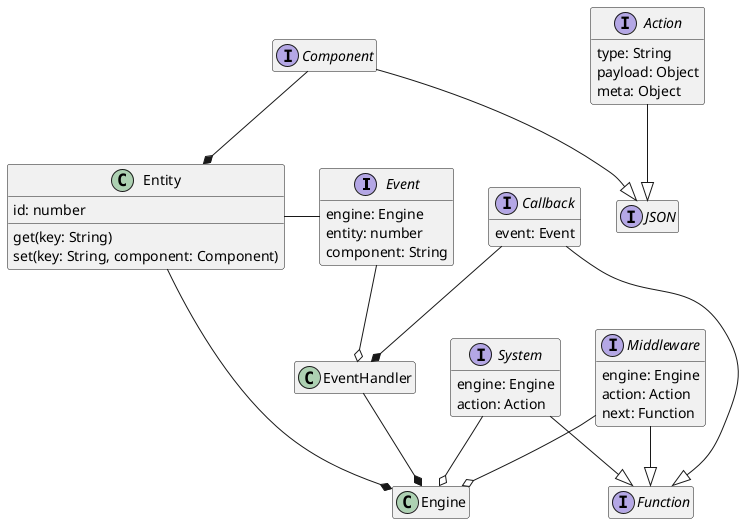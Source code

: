@startuml

hide empty fields
hide empty methods

interface Event {
  ' EventHandler collects changes to the components and issues events
  ' only once for single thing. This schema should be changed if that happens.
  ' But first, I'll try to implement like this.
  engine: Engine
  entity: number
  component: String
}
interface Action {
  type: String
  payload: Object
  meta: Object
}
interface Component
interface JSON

Action --|> JSON
Component --|> JSON

interface Middleware {
  engine: Engine
  action: Action
  next: Function
}
interface System {
  ' Systems should be able to set up events, etc. However I don't suppose
  ' That's system's job.
  engine: Engine
  action: Action
}
interface Callback {
  event: Event
}
interface Function

Middleware --|> Function
System --|> Function
Callback --|> Function

class Engine {
  ' EventListener add / delete
  ' System add and delete should be done at initalization time
  ' Middleware too
  ' Component too, since Components are managed by the engine.
}

Middleware --o Engine
System --o Engine

class Entity {
  id: number
  get(key: String)
  set(key: String, component: Component)
}

Component --* Entity
Entity --* Engine
Entity - Event

class EventHandler {

}

EventHandler --* Engine
Callback --* EventHandler
Event --o EventHandler


@enduml
